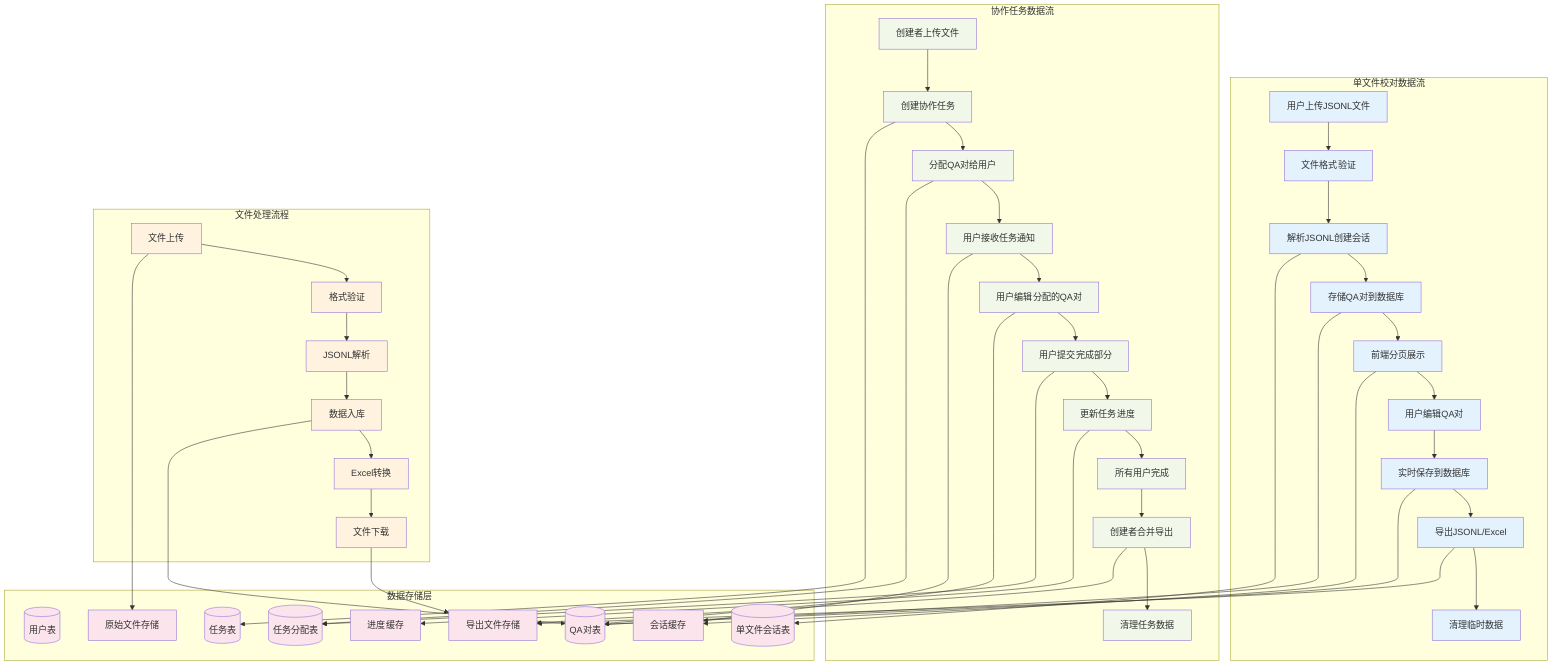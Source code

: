 graph TD
    subgraph "单文件校对数据流"
        SF1[用户上传JSONL文件]
        SF2[文件格式验证]
        SF3[解析JSONL创建会话]
        SF4[存储QA对到数据库]
        SF5[前端分页展示]
        SF6[用户编辑QA对]
        SF7[实时保存到数据库]
        SF8[导出JSONL/Excel]
        SF9[清理临时数据]
        
        SF1 --> SF2
        SF2 --> SF3
        SF3 --> SF4
        SF4 --> SF5
        SF5 --> SF6
        SF6 --> SF7
        SF7 --> SF8
        SF8 --> SF9
    end

    subgraph "协作任务数据流"
        CT1[创建者上传文件]
        CT2[创建协作任务]
        CT3[分配QA对给用户]
        CT4[用户接收任务通知]
        CT5[用户编辑分配的QA对]
        CT6[用户提交完成部分]
        CT7[更新任务进度]
        CT8[所有用户完成]
        CT9[创建者合并导出]
        CT10[清理任务数据]
        
        CT1 --> CT2
        CT2 --> CT3
        CT3 --> CT4
        CT4 --> CT5
        CT5 --> CT6
        CT6 --> CT7
        CT7 --> CT8
        CT8 --> CT9
        CT9 --> CT10
    end

    subgraph "数据存储层"
        DB1[(用户表)]
        DB2[(任务表)]
        DB3[(任务分配表)]
        DB4[(单文件会话表)]
        DB5[(QA对表)]
        FS1[原始文件存储]
        FS2[导出文件存储]
        CACHE1[会话缓存]
        CACHE2[进度缓存]
    end

    subgraph "文件处理流程"
        FP1[文件上传]
        FP2[格式验证]
        FP3[JSONL解析]
        FP4[数据入库]
        FP5[Excel转换]
        FP6[文件下载]
        
        FP1 --> FP2
        FP2 --> FP3
        FP3 --> FP4
        FP4 --> FP5
        FP5 --> FP6
    end

    %% 单文件校对数据流连接
    SF3 --> DB4
    SF4 --> DB5
    SF7 --> DB5
    SF8 --> FS2

    %% 协作任务数据流连接
    CT2 --> DB2
    CT3 --> DB3
    CT5 --> DB5
    CT6 --> DB3
    CT7 --> CACHE2
    CT9 --> FS2

    %% 文件处理连接
    FP1 --> FS1
    FP4 --> DB5
    FP6 --> FS2

    %% 缓存连接
    SF5 --> CACHE1
    CT4 --> CACHE1

    %% 样式定义
    classDef singleFileClass fill:#e3f2fd
    classDef collabClass fill:#f1f8e9
    classDef dataClass fill:#fce4ec
    classDef fileClass fill:#fff3e0

    class SF1,SF2,SF3,SF4,SF5,SF6,SF7,SF8,SF9 singleFileClass
    class CT1,CT2,CT3,CT4,CT5,CT6,CT7,CT8,CT9,CT10 collabClass
    class DB1,DB2,DB3,DB4,DB5,FS1,FS2,CACHE1,CACHE2 dataClass
    class FP1,FP2,FP3,FP4,FP5,FP6 fileClass